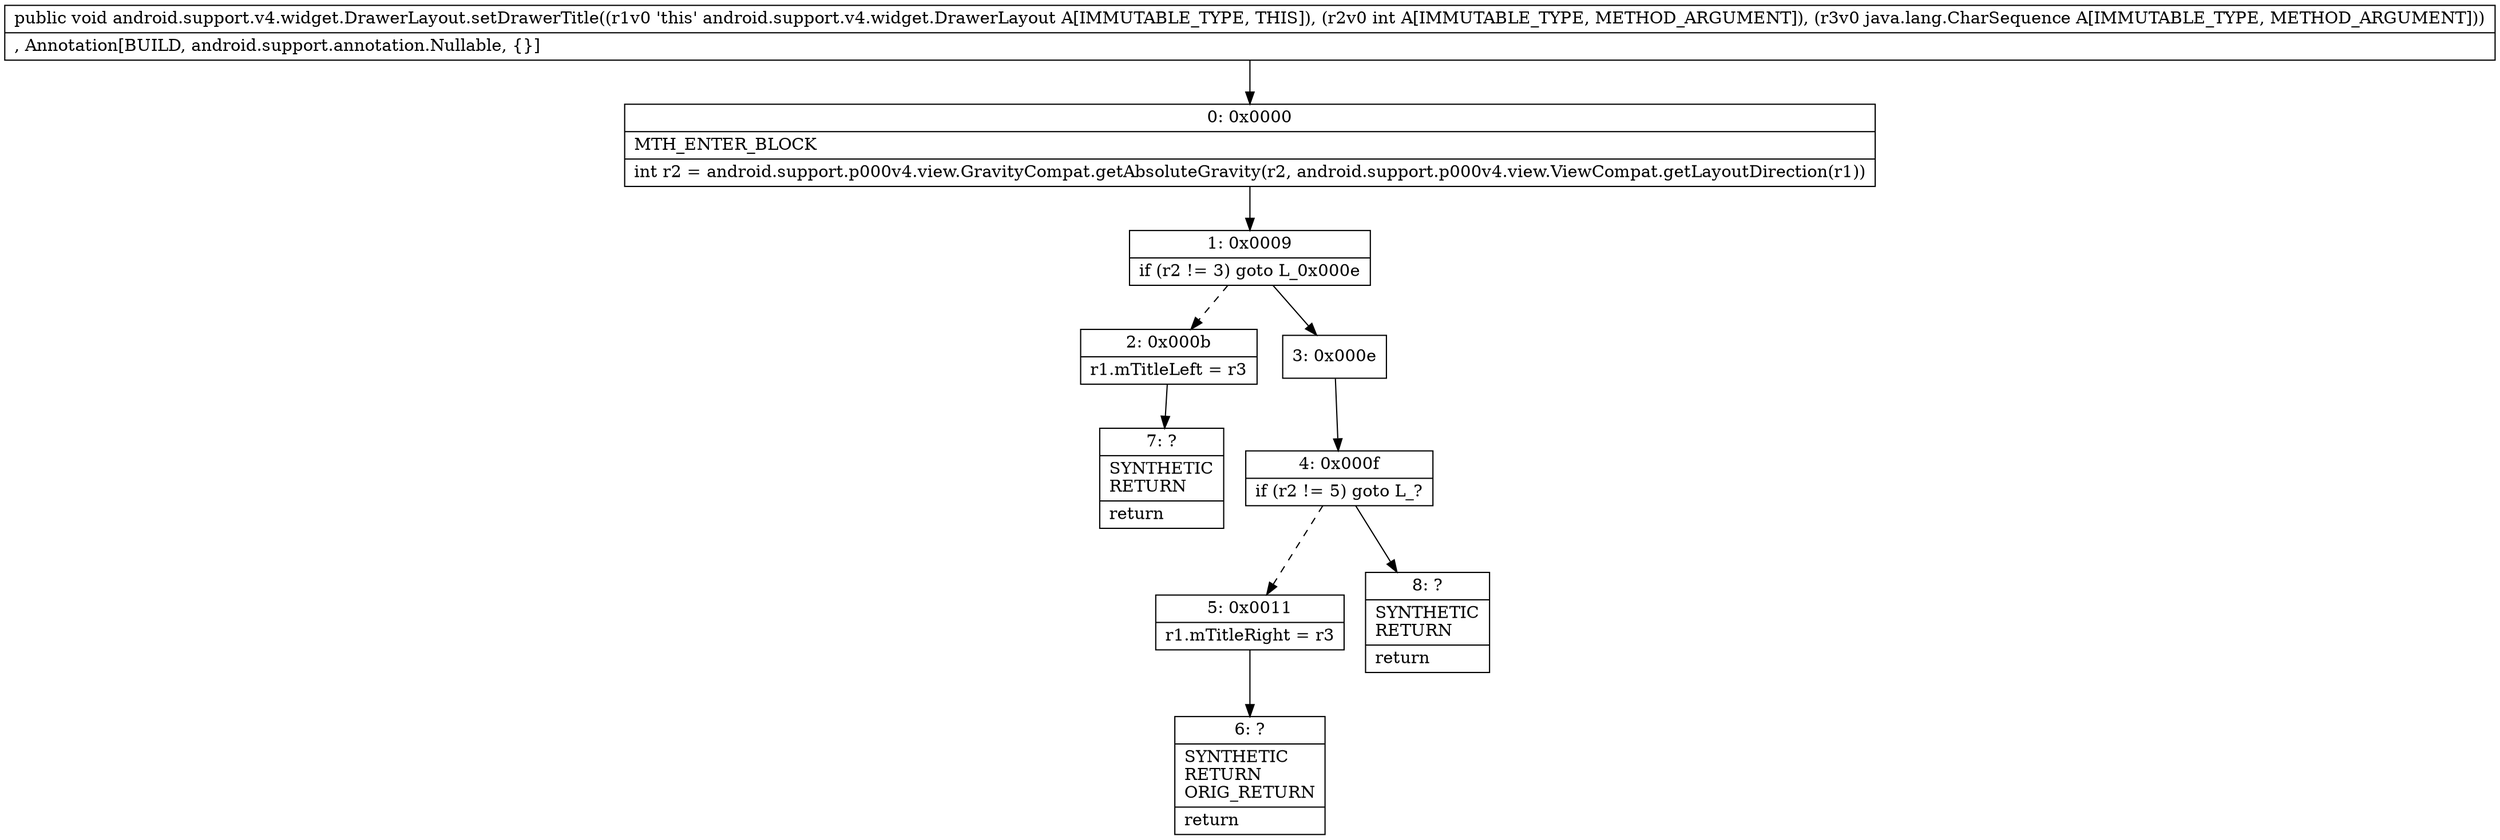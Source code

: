 digraph "CFG forandroid.support.v4.widget.DrawerLayout.setDrawerTitle(ILjava\/lang\/CharSequence;)V" {
Node_0 [shape=record,label="{0\:\ 0x0000|MTH_ENTER_BLOCK\l|int r2 = android.support.p000v4.view.GravityCompat.getAbsoluteGravity(r2, android.support.p000v4.view.ViewCompat.getLayoutDirection(r1))\l}"];
Node_1 [shape=record,label="{1\:\ 0x0009|if (r2 != 3) goto L_0x000e\l}"];
Node_2 [shape=record,label="{2\:\ 0x000b|r1.mTitleLeft = r3\l}"];
Node_3 [shape=record,label="{3\:\ 0x000e}"];
Node_4 [shape=record,label="{4\:\ 0x000f|if (r2 != 5) goto L_?\l}"];
Node_5 [shape=record,label="{5\:\ 0x0011|r1.mTitleRight = r3\l}"];
Node_6 [shape=record,label="{6\:\ ?|SYNTHETIC\lRETURN\lORIG_RETURN\l|return\l}"];
Node_7 [shape=record,label="{7\:\ ?|SYNTHETIC\lRETURN\l|return\l}"];
Node_8 [shape=record,label="{8\:\ ?|SYNTHETIC\lRETURN\l|return\l}"];
MethodNode[shape=record,label="{public void android.support.v4.widget.DrawerLayout.setDrawerTitle((r1v0 'this' android.support.v4.widget.DrawerLayout A[IMMUTABLE_TYPE, THIS]), (r2v0 int A[IMMUTABLE_TYPE, METHOD_ARGUMENT]), (r3v0 java.lang.CharSequence A[IMMUTABLE_TYPE, METHOD_ARGUMENT]))  | , Annotation[BUILD, android.support.annotation.Nullable, \{\}]\l}"];
MethodNode -> Node_0;
Node_0 -> Node_1;
Node_1 -> Node_2[style=dashed];
Node_1 -> Node_3;
Node_2 -> Node_7;
Node_3 -> Node_4;
Node_4 -> Node_5[style=dashed];
Node_4 -> Node_8;
Node_5 -> Node_6;
}

